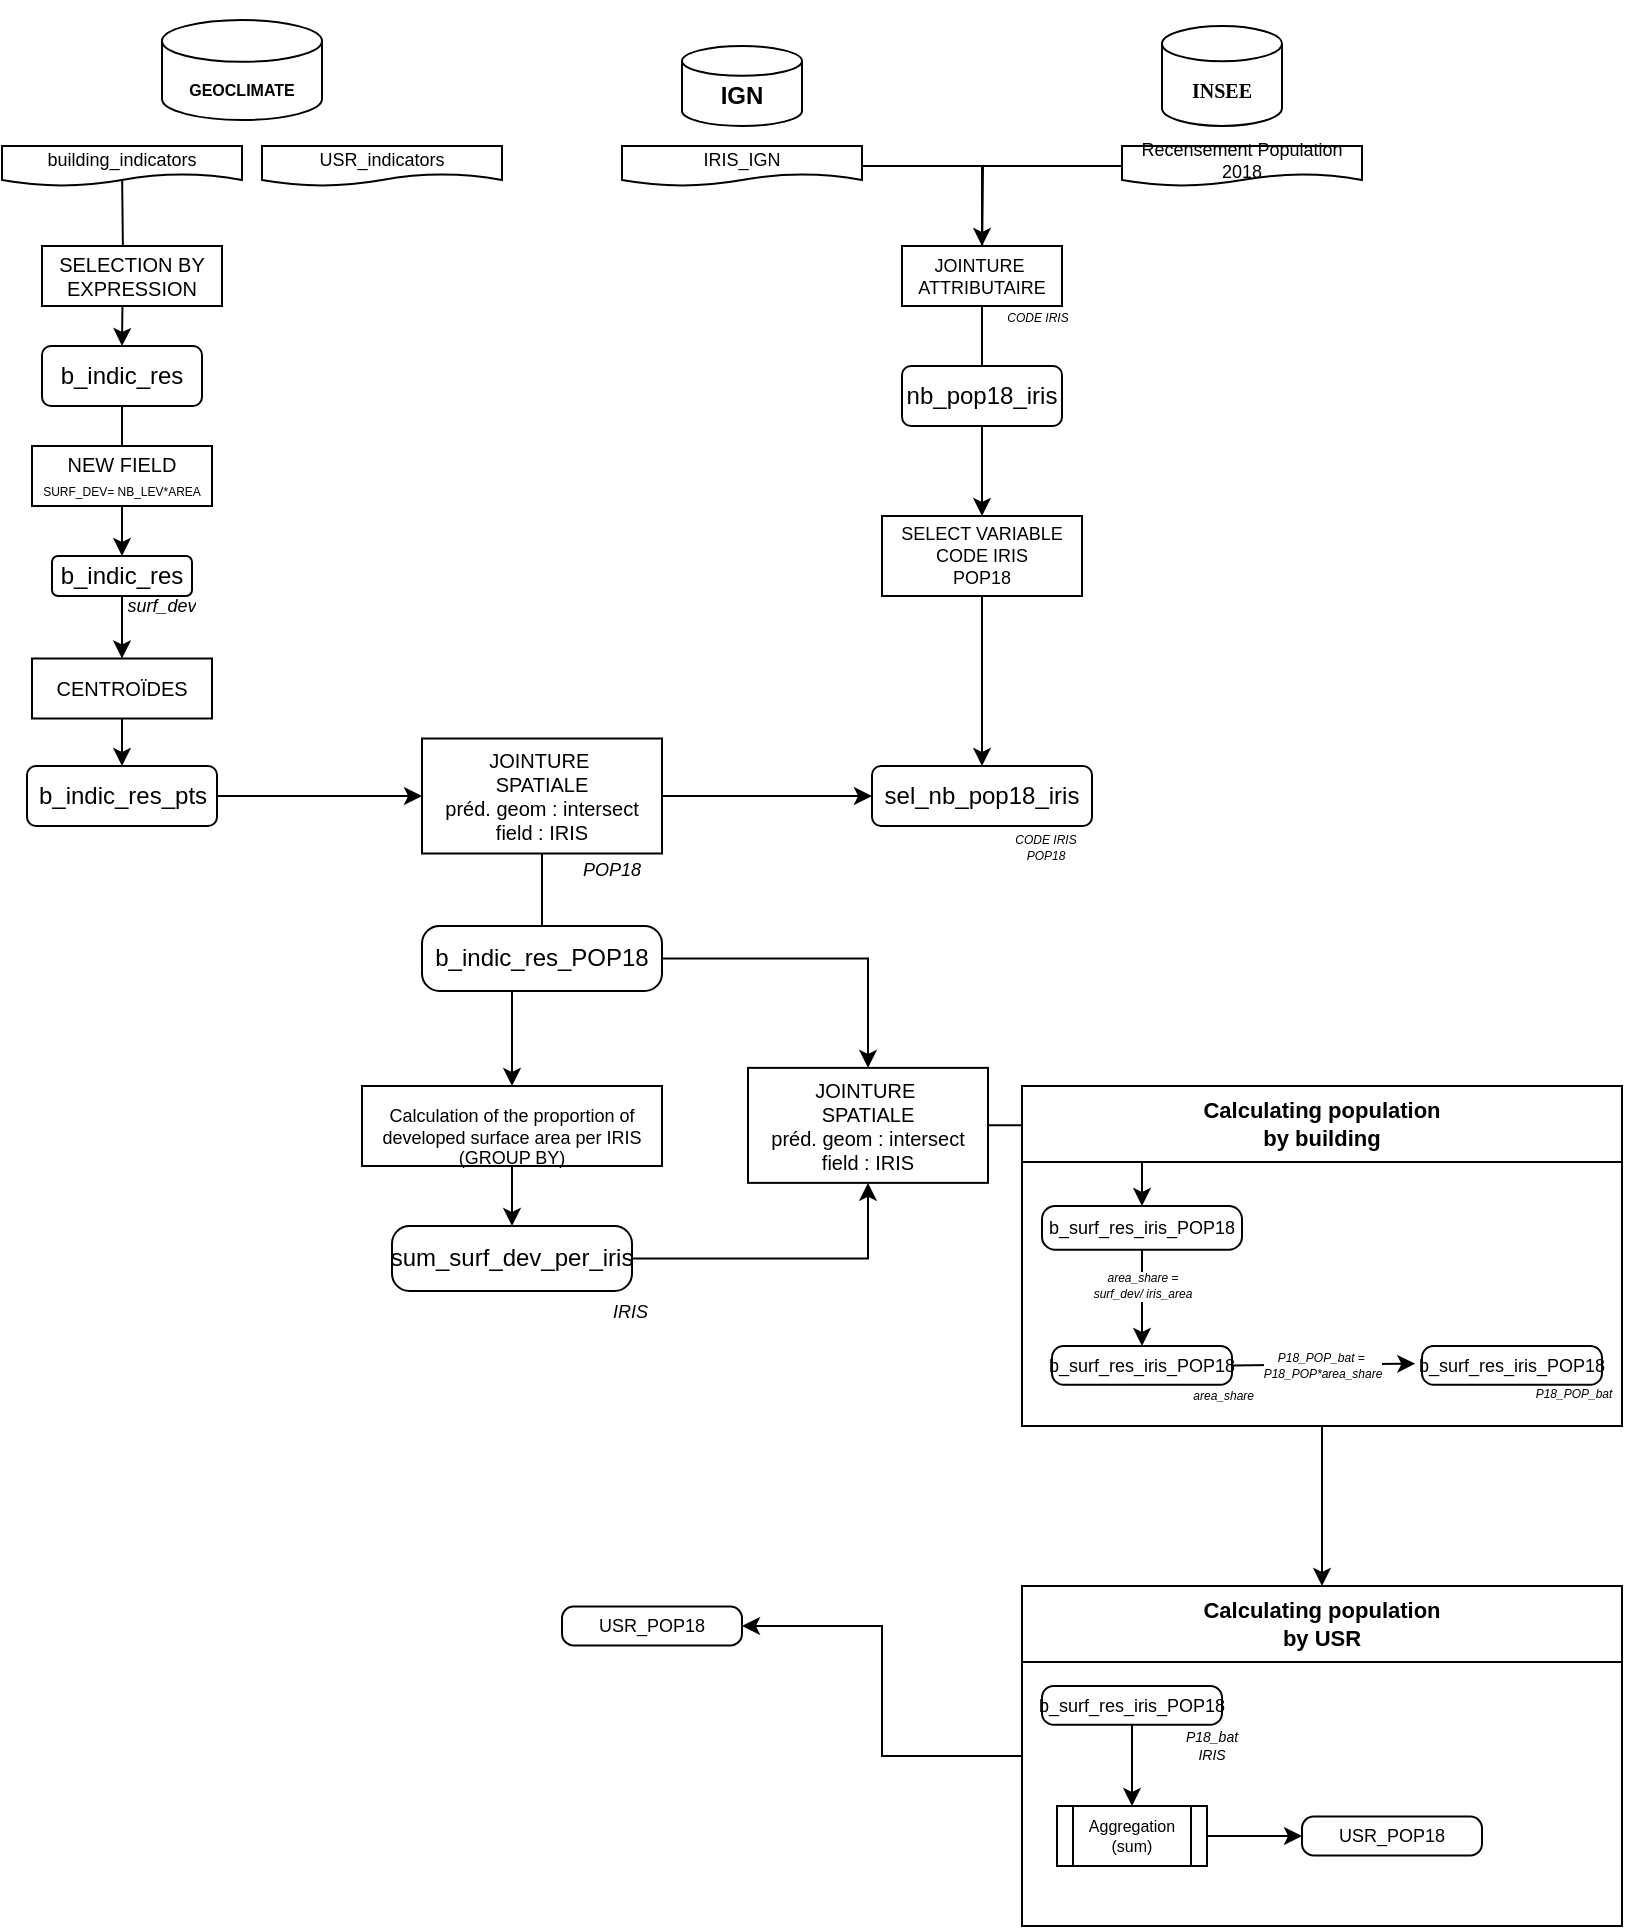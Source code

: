 <mxfile version="22.0.5" type="github">
  <diagram name="Page-1" id="6Q_v11MVusOI8KEGUY-y">
    <mxGraphModel dx="702" dy="458" grid="1" gridSize="10" guides="1" tooltips="1" connect="1" arrows="1" fold="1" page="1" pageScale="1" pageWidth="827" pageHeight="1169" math="0" shadow="0">
      <root>
        <mxCell id="0" />
        <mxCell id="1" parent="0" />
        <mxCell id="G6dlxn9vaW5dpZN2eIB4-5" value="" style="shape=cylinder3;whiteSpace=wrap;html=1;boundedLbl=1;backgroundOutline=1;size=8.828;" parent="1" vertex="1">
          <mxGeometry x="590" y="20" width="60" height="50" as="geometry" />
        </mxCell>
        <mxCell id="Mw2ju2tNek2klTTq5CAW-1" value="&lt;h2 style=&quot;font-size: 10px;&quot;&gt;INSEE&lt;/h2&gt;" style="text;strokeColor=none;align=center;fillColor=none;html=1;verticalAlign=middle;whiteSpace=wrap;rounded=0;fontFamily=Verdana;fontSize=10;fontStyle=1" parent="1" vertex="1">
          <mxGeometry x="590" y="37" width="60" height="30" as="geometry" />
        </mxCell>
        <mxCell id="Mw2ju2tNek2klTTq5CAW-10" value="USR_indicators" style="shape=document;whiteSpace=wrap;html=1;boundedLbl=1;fontSize=9;" parent="1" vertex="1">
          <mxGeometry x="140" y="80" width="120" height="20" as="geometry" />
        </mxCell>
        <mxCell id="Mw2ju2tNek2klTTq5CAW-34" value="" style="edgeStyle=orthogonalEdgeStyle;rounded=0;orthogonalLoop=1;jettySize=auto;html=1;" parent="1" target="Mw2ju2tNek2klTTq5CAW-18" edge="1">
          <mxGeometry relative="1" as="geometry">
            <mxPoint x="70" y="90" as="sourcePoint" />
          </mxGeometry>
        </mxCell>
        <mxCell id="Mw2ju2tNek2klTTq5CAW-12" value="building_indicators" style="shape=document;whiteSpace=wrap;html=1;boundedLbl=1;fontSize=9;" parent="1" vertex="1">
          <mxGeometry x="10" y="80" width="120" height="20" as="geometry" />
        </mxCell>
        <mxCell id="Mw2ju2tNek2klTTq5CAW-15" value="" style="group" parent="1" vertex="1" connectable="0">
          <mxGeometry x="50" y="7" width="120" height="60" as="geometry" />
        </mxCell>
        <object label="" placeholders="1" id="G6dlxn9vaW5dpZN2eIB4-1">
          <mxCell style="shape=cylinder3;whiteSpace=wrap;html=1;boundedLbl=1;backgroundOutline=1;size=10.448;fontFamily=Garamond;" parent="Mw2ju2tNek2klTTq5CAW-15" vertex="1">
            <mxGeometry x="40" y="10" width="80" height="50" as="geometry" />
          </mxCell>
        </object>
        <mxCell id="Mw2ju2tNek2klTTq5CAW-2" value="GEOCLIMATE" style="text;strokeColor=none;align=center;fillColor=none;html=1;verticalAlign=middle;whiteSpace=wrap;rounded=0;fontSize=8;fontStyle=1" parent="Mw2ju2tNek2klTTq5CAW-15" vertex="1">
          <mxGeometry x="50" y="30" width="60" height="30" as="geometry" />
        </mxCell>
        <mxCell id="Mw2ju2tNek2klTTq5CAW-72" value="" style="edgeStyle=orthogonalEdgeStyle;rounded=0;orthogonalLoop=1;jettySize=auto;html=1;" parent="1" source="Mw2ju2tNek2klTTq5CAW-17" target="Mw2ju2tNek2klTTq5CAW-43" edge="1">
          <mxGeometry relative="1" as="geometry" />
        </mxCell>
        <mxCell id="Mw2ju2tNek2klTTq5CAW-17" value="CENTROÏDES" style="rounded=0;whiteSpace=wrap;html=1;fontSize=10;" parent="1" vertex="1">
          <mxGeometry x="25" y="336.25" width="90" height="30" as="geometry" />
        </mxCell>
        <mxCell id="Mw2ju2tNek2klTTq5CAW-50" value="" style="edgeStyle=orthogonalEdgeStyle;rounded=0;orthogonalLoop=1;jettySize=auto;html=1;entryX=0.5;entryY=0;entryDx=0;entryDy=0;" parent="1" source="Mw2ju2tNek2klTTq5CAW-18" target="Mw2ju2tNek2klTTq5CAW-20" edge="1">
          <mxGeometry relative="1" as="geometry">
            <mxPoint x="130" y="270" as="targetPoint" />
          </mxGeometry>
        </mxCell>
        <mxCell id="Mw2ju2tNek2klTTq5CAW-18" value="b_indic_res" style="rounded=1;whiteSpace=wrap;html=1;" parent="1" vertex="1">
          <mxGeometry x="30" y="180" width="80" height="30" as="geometry" />
        </mxCell>
        <mxCell id="Mw2ju2tNek2klTTq5CAW-19" value="&lt;div style=&quot;font-size: 10px;&quot;&gt;NEW FIELD&lt;/div&gt;&lt;div style=&quot;font-size: 10px;&quot;&gt;&lt;font style=&quot;font-size: 6px;&quot;&gt;SURF_DEV= NB_LEV*AREA&lt;/font&gt;&lt;br style=&quot;font-size: 10px;&quot;&gt;&lt;/div&gt;" style="rounded=0;whiteSpace=wrap;html=1;fontSize=10;" parent="1" vertex="1">
          <mxGeometry x="25" y="230" width="90" height="30" as="geometry" />
        </mxCell>
        <mxCell id="Mw2ju2tNek2klTTq5CAW-71" value="" style="edgeStyle=orthogonalEdgeStyle;rounded=0;orthogonalLoop=1;jettySize=auto;html=1;" parent="1" source="Mw2ju2tNek2klTTq5CAW-20" target="Mw2ju2tNek2klTTq5CAW-17" edge="1">
          <mxGeometry relative="1" as="geometry" />
        </mxCell>
        <mxCell id="Mw2ju2tNek2klTTq5CAW-20" value="b_indic_res " style="rounded=1;whiteSpace=wrap;html=1;" parent="1" vertex="1">
          <mxGeometry x="35" y="285" width="70" height="20" as="geometry" />
        </mxCell>
        <mxCell id="G6dlxn9vaW5dpZN2eIB4-4" value="" style="shape=cylinder3;whiteSpace=wrap;html=1;boundedLbl=1;backgroundOutline=1;size=7.448;" parent="1" vertex="1">
          <mxGeometry x="350" y="30" width="60" height="40" as="geometry" />
        </mxCell>
        <mxCell id="Mw2ju2tNek2klTTq5CAW-3" value="IGN" style="text;strokeColor=none;align=center;fillColor=none;html=1;verticalAlign=middle;whiteSpace=wrap;rounded=0;fontStyle=1" parent="1" vertex="1">
          <mxGeometry x="350" y="40" width="60" height="30" as="geometry" />
        </mxCell>
        <mxCell id="Mw2ju2tNek2klTTq5CAW-76" style="edgeStyle=orthogonalEdgeStyle;rounded=0;orthogonalLoop=1;jettySize=auto;html=1;" parent="1" source="Mw2ju2tNek2klTTq5CAW-21" target="Mw2ju2tNek2klTTq5CAW-23" edge="1">
          <mxGeometry relative="1" as="geometry" />
        </mxCell>
        <mxCell id="Mw2ju2tNek2klTTq5CAW-21" value="IRIS_IGN" style="shape=document;whiteSpace=wrap;html=1;boundedLbl=1;fontSize=9;" parent="1" vertex="1">
          <mxGeometry x="320" y="80" width="120" height="20" as="geometry" />
        </mxCell>
        <mxCell id="Mw2ju2tNek2klTTq5CAW-77" style="edgeStyle=orthogonalEdgeStyle;rounded=0;orthogonalLoop=1;jettySize=auto;html=1;" parent="1" source="Mw2ju2tNek2klTTq5CAW-22" edge="1">
          <mxGeometry relative="1" as="geometry">
            <mxPoint x="500" y="140" as="targetPoint" />
          </mxGeometry>
        </mxCell>
        <mxCell id="Mw2ju2tNek2klTTq5CAW-22" value="Recensement Population 2018" style="shape=document;whiteSpace=wrap;html=1;boundedLbl=1;fontSize=9;" parent="1" vertex="1">
          <mxGeometry x="570" y="80" width="120" height="20" as="geometry" />
        </mxCell>
        <mxCell id="Mw2ju2tNek2klTTq5CAW-105" value="" style="edgeStyle=orthogonalEdgeStyle;rounded=0;orthogonalLoop=1;jettySize=auto;html=1;" parent="1" source="Mw2ju2tNek2klTTq5CAW-23" target="Mw2ju2tNek2klTTq5CAW-104" edge="1">
          <mxGeometry relative="1" as="geometry" />
        </mxCell>
        <mxCell id="Mw2ju2tNek2klTTq5CAW-23" value="&lt;div&gt;JOINTURE&amp;nbsp;&lt;/div&gt;&lt;div&gt;ATTRIBUTAIRE&lt;/div&gt;" style="rounded=0;whiteSpace=wrap;html=1;fontSize=9;" parent="1" vertex="1">
          <mxGeometry x="460" y="130" width="80" height="30" as="geometry" />
        </mxCell>
        <mxCell id="Mw2ju2tNek2klTTq5CAW-25" value="nb_pop18_iris" style="rounded=1;whiteSpace=wrap;html=1;" parent="1" vertex="1">
          <mxGeometry x="460" y="190" width="80" height="30" as="geometry" />
        </mxCell>
        <mxCell id="Mw2ju2tNek2klTTq5CAW-37" value="SELECTION BY EXPRESSION" style="rounded=0;whiteSpace=wrap;html=1;fontSize=10;" parent="1" vertex="1">
          <mxGeometry x="30" y="130" width="90" height="30" as="geometry" />
        </mxCell>
        <mxCell id="Mw2ju2tNek2klTTq5CAW-107" value="" style="edgeStyle=orthogonalEdgeStyle;rounded=0;orthogonalLoop=1;jettySize=auto;html=1;" parent="1" source="Mw2ju2tNek2klTTq5CAW-43" target="Mw2ju2tNek2klTTq5CAW-60" edge="1">
          <mxGeometry relative="1" as="geometry" />
        </mxCell>
        <mxCell id="Mw2ju2tNek2klTTq5CAW-43" value="b_indic_res_pts" style="rounded=1;whiteSpace=wrap;html=1;" parent="1" vertex="1">
          <mxGeometry x="22.5" y="390" width="95" height="30" as="geometry" />
        </mxCell>
        <mxCell id="Mw2ju2tNek2klTTq5CAW-109" value="" style="edgeStyle=orthogonalEdgeStyle;rounded=0;orthogonalLoop=1;jettySize=auto;html=1;" parent="1" source="Mw2ju2tNek2klTTq5CAW-60" target="Mw2ju2tNek2klTTq5CAW-80" edge="1">
          <mxGeometry relative="1" as="geometry" />
        </mxCell>
        <mxCell id="Mw2ju2tNek2klTTq5CAW-60" value="&lt;div style=&quot;font-size: 10px;&quot;&gt;JOINTURE&amp;nbsp;&lt;/div&gt;&lt;div style=&quot;font-size: 10px;&quot;&gt;SPATIALE&lt;/div&gt;&lt;div style=&quot;font-size: 10px;&quot;&gt;préd. geom : intersect&lt;/div&gt;&lt;div style=&quot;font-size: 10px;&quot;&gt;field : IRIS&lt;br&gt;&lt;/div&gt;" style="whiteSpace=wrap;html=1;rounded=1;arcSize=0;fontSize=10;" parent="1" vertex="1">
          <mxGeometry x="220" y="376.25" width="120" height="57.5" as="geometry" />
        </mxCell>
        <UserObject label="&lt;div style=&quot;font-size: 6px;&quot;&gt;CODE IRIS&lt;/div&gt;" placeholders="1" name="Variable" id="Mw2ju2tNek2klTTq5CAW-63">
          <mxCell style="text;html=1;strokeColor=none;fillColor=none;align=center;verticalAlign=middle;whiteSpace=wrap;overflow=hidden;fontStyle=2;fontSize=6;" parent="1" vertex="1">
            <mxGeometry x="503" y="156" width="50" height="20" as="geometry" />
          </mxCell>
        </UserObject>
        <UserObject label="surf_dev" placeholders="1" name="Variable" id="Mw2ju2tNek2klTTq5CAW-64">
          <mxCell style="text;html=1;strokeColor=none;fillColor=none;align=center;verticalAlign=middle;whiteSpace=wrap;overflow=hidden;fontStyle=2;fontSize=9;" parent="1" vertex="1">
            <mxGeometry x="65" y="300" width="50" height="20" as="geometry" />
          </mxCell>
        </UserObject>
        <mxCell id="Mw2ju2tNek2klTTq5CAW-110" value="" style="edgeStyle=orthogonalEdgeStyle;rounded=0;orthogonalLoop=1;jettySize=auto;html=1;" parent="1" source="Mw2ju2tNek2klTTq5CAW-69" target="Mw2ju2tNek2klTTq5CAW-89" edge="1">
          <mxGeometry relative="1" as="geometry" />
        </mxCell>
        <mxCell id="Mw2ju2tNek2klTTq5CAW-69" value="b_indic_res_POP18" style="whiteSpace=wrap;html=1;fontSize=12;rounded=1;arcSize=27;" parent="1" vertex="1">
          <mxGeometry x="220" y="470" width="120" height="32.5" as="geometry" />
        </mxCell>
        <UserObject label="&lt;div&gt;POP18&lt;br&gt;&lt;/div&gt;" placeholders="1" name="Variable" id="Mw2ju2tNek2klTTq5CAW-75">
          <mxCell style="text;html=1;strokeColor=none;fillColor=none;align=center;verticalAlign=middle;whiteSpace=wrap;overflow=hidden;fontStyle=2;fontSize=9;" parent="1" vertex="1">
            <mxGeometry x="290" y="433.75" width="50" height="16.25" as="geometry" />
          </mxCell>
        </UserObject>
        <mxCell id="Mw2ju2tNek2klTTq5CAW-111" value="" style="edgeStyle=orthogonalEdgeStyle;rounded=0;orthogonalLoop=1;jettySize=auto;html=1;" parent="1" source="Mw2ju2tNek2klTTq5CAW-80" target="Mw2ju2tNek2klTTq5CAW-87" edge="1">
          <mxGeometry relative="1" as="geometry" />
        </mxCell>
        <mxCell id="Mw2ju2tNek2klTTq5CAW-80" value="&lt;div&gt;&lt;br&gt;&lt;/div&gt;&lt;div&gt;Calculation of the proportion of developed surface area per IRIS&lt;/div&gt;&lt;div&gt;(GROUP BY)&lt;/div&gt;" style="rounded=0;whiteSpace=wrap;html=1;fontSize=9;" parent="1" vertex="1">
          <mxGeometry x="190" y="550" width="150" height="40" as="geometry" />
        </mxCell>
        <UserObject label="&lt;div&gt;&amp;nbsp;IRIS&lt;/div&gt;" placeholders="1" name="Variable" id="Mw2ju2tNek2klTTq5CAW-81">
          <mxCell style="text;html=1;strokeColor=none;fillColor=none;align=center;verticalAlign=middle;whiteSpace=wrap;overflow=hidden;fontStyle=2;fontSize=9;" parent="1" vertex="1">
            <mxGeometry x="306" y="652.5" width="34" height="20" as="geometry" />
          </mxCell>
        </UserObject>
        <mxCell id="Mw2ju2tNek2klTTq5CAW-112" value="" style="edgeStyle=orthogonalEdgeStyle;rounded=0;orthogonalLoop=1;jettySize=auto;html=1;" parent="1" source="Mw2ju2tNek2klTTq5CAW-87" target="Mw2ju2tNek2klTTq5CAW-89" edge="1">
          <mxGeometry relative="1" as="geometry" />
        </mxCell>
        <mxCell id="Mw2ju2tNek2klTTq5CAW-87" value="sum_surf_dev_per_iris" style="whiteSpace=wrap;html=1;fontSize=12;rounded=1;arcSize=27;" parent="1" vertex="1">
          <mxGeometry x="205" y="620" width="120" height="32.5" as="geometry" />
        </mxCell>
        <mxCell id="Mw2ju2tNek2klTTq5CAW-114" value="" style="edgeStyle=orthogonalEdgeStyle;rounded=0;orthogonalLoop=1;jettySize=auto;html=1;" parent="1" source="Mw2ju2tNek2klTTq5CAW-89" target="Mw2ju2tNek2klTTq5CAW-113" edge="1">
          <mxGeometry relative="1" as="geometry" />
        </mxCell>
        <mxCell id="Mw2ju2tNek2klTTq5CAW-89" value="&lt;div style=&quot;font-size: 10px;&quot;&gt;JOINTURE&amp;nbsp;&lt;/div&gt;&lt;div style=&quot;font-size: 10px;&quot;&gt;SPATIALE&lt;/div&gt;&lt;div style=&quot;font-size: 10px;&quot;&gt;préd. geom : intersect&lt;/div&gt;&lt;div style=&quot;font-size: 10px;&quot;&gt;field : IRIS&lt;br&gt;&lt;/div&gt;" style="whiteSpace=wrap;html=1;rounded=1;arcSize=0;fontSize=10;" parent="1" vertex="1">
          <mxGeometry x="383" y="540.94" width="120" height="57.5" as="geometry" />
        </mxCell>
        <mxCell id="Mw2ju2tNek2klTTq5CAW-106" value="" style="edgeStyle=orthogonalEdgeStyle;rounded=0;orthogonalLoop=1;jettySize=auto;html=1;" parent="1" source="Mw2ju2tNek2klTTq5CAW-104" target="Mw2ju2tNek2klTTq5CAW-29" edge="1">
          <mxGeometry relative="1" as="geometry" />
        </mxCell>
        <mxCell id="Mw2ju2tNek2klTTq5CAW-104" value="&lt;div style=&quot;font-size: 9px;&quot;&gt;SELECT VARIABLE&lt;/div&gt;&lt;div style=&quot;font-size: 9px;&quot;&gt;CODE IRIS&lt;/div&gt;&lt;div style=&quot;font-size: 9px;&quot;&gt;POP18&lt;br style=&quot;font-size: 9px;&quot;&gt;&lt;/div&gt;" style="rounded=0;whiteSpace=wrap;html=1;fontSize=9;" parent="1" vertex="1">
          <mxGeometry x="450" y="265" width="100" height="40" as="geometry" />
        </mxCell>
        <mxCell id="Mw2ju2tNek2klTTq5CAW-95" value="" style="group" parent="1" vertex="1" connectable="0">
          <mxGeometry x="442.5" y="370" width="115" height="50" as="geometry" />
        </mxCell>
        <mxCell id="Mw2ju2tNek2klTTq5CAW-29" value="sel_nb_pop18_iris" style="rounded=1;whiteSpace=wrap;html=1;" parent="Mw2ju2tNek2klTTq5CAW-95" vertex="1">
          <mxGeometry x="2.5" y="20" width="110" height="30" as="geometry" />
        </mxCell>
        <UserObject label="&lt;div style=&quot;font-size: 6px;&quot;&gt;CODE IRIS&lt;/div&gt;&lt;div style=&quot;font-size: 6px;&quot;&gt;POP18&lt;br style=&quot;font-size: 6px;&quot;&gt;&lt;/div&gt;" placeholders="1" name="Variable" id="Mw2ju2tNek2klTTq5CAW-62">
          <mxCell style="text;html=1;strokeColor=none;fillColor=none;align=center;verticalAlign=middle;whiteSpace=wrap;overflow=hidden;fontStyle=2;fontSize=6;rotation=0;" parent="1" vertex="1">
            <mxGeometry x="507.5" y="421.25" width="47.5" height="20" as="geometry" />
          </mxCell>
        </UserObject>
        <mxCell id="DZ2fzZxAfeHNdL0gJQnb-27" value="" style="edgeStyle=orthogonalEdgeStyle;rounded=0;orthogonalLoop=1;jettySize=auto;html=1;" parent="1" source="5yWjLuwTh8A11MtRIoPg-8" target="DZ2fzZxAfeHNdL0gJQnb-17" edge="1">
          <mxGeometry relative="1" as="geometry" />
        </mxCell>
        <mxCell id="5yWjLuwTh8A11MtRIoPg-8" value="&lt;div style=&quot;font-size: 11px;&quot;&gt;Calculating population&lt;/div&gt;&lt;div style=&quot;font-size: 11px;&quot;&gt;by building&lt;/div&gt;" style="swimlane;whiteSpace=wrap;html=1;startSize=38;fontSize=11;" parent="1" vertex="1">
          <mxGeometry x="520" y="550" width="300" height="170" as="geometry">
            <mxRectangle x="520" y="550" width="160" height="40" as="alternateBounds" />
          </mxGeometry>
        </mxCell>
        <mxCell id="Mw2ju2tNek2klTTq5CAW-113" value="b_surf_res_iris_POP18" style="whiteSpace=wrap;html=1;rounded=1;arcSize=30;fontSize=9;" parent="5yWjLuwTh8A11MtRIoPg-8" vertex="1">
          <mxGeometry x="10" y="60" width="100" height="21.88" as="geometry" />
        </mxCell>
        <mxCell id="5yWjLuwTh8A11MtRIoPg-4" value="b_surf_res_iris_POP18" style="whiteSpace=wrap;html=1;rounded=1;arcSize=30;fontSize=9;" parent="5yWjLuwTh8A11MtRIoPg-8" vertex="1">
          <mxGeometry x="15" y="130" width="90" height="19.38" as="geometry" />
        </mxCell>
        <mxCell id="5yWjLuwTh8A11MtRIoPg-19" value="" style="endArrow=classic;html=1;rounded=0;exitX=0.5;exitY=1;exitDx=0;exitDy=0;entryX=0.5;entryY=0;entryDx=0;entryDy=0;" parent="5yWjLuwTh8A11MtRIoPg-8" source="Mw2ju2tNek2klTTq5CAW-113" target="5yWjLuwTh8A11MtRIoPg-4" edge="1">
          <mxGeometry relative="1" as="geometry">
            <mxPoint x="-27.5" y="80" as="sourcePoint" />
            <mxPoint x="72.5" y="80" as="targetPoint" />
            <Array as="points" />
          </mxGeometry>
        </mxCell>
        <mxCell id="5yWjLuwTh8A11MtRIoPg-20" value="&lt;div style=&quot;font-size: 6px;&quot;&gt;&lt;font style=&quot;font-size: 6px;&quot; face=&quot;Helvetica&quot;&gt;&lt;i style=&quot;font-size: 6px;&quot;&gt;area_share&lt;/i&gt; = &lt;br style=&quot;font-size: 6px;&quot;&gt;&lt;/font&gt;&lt;/div&gt;&lt;div style=&quot;font-size: 6px;&quot;&gt;&lt;font style=&quot;font-size: 6px;&quot; face=&quot;Helvetica&quot;&gt;&lt;i style=&quot;font-size: 6px;&quot;&gt;surf_dev/ iris_area&lt;/i&gt;&lt;/font&gt;&lt;/div&gt;" style="edgeLabel;resizable=0;html=1;align=center;verticalAlign=middle;fontSize=6;" parent="5yWjLuwTh8A11MtRIoPg-19" connectable="0" vertex="1">
          <mxGeometry relative="1" as="geometry">
            <mxPoint y="-6" as="offset" />
          </mxGeometry>
        </mxCell>
        <UserObject label="&lt;div style=&quot;font-size: 6px;&quot;&gt;&amp;nbsp;area_share&lt;/div&gt;" placeholders="1" name="Variable" id="DZ2fzZxAfeHNdL0gJQnb-1">
          <mxCell style="text;html=1;strokeColor=none;fillColor=none;align=center;verticalAlign=middle;whiteSpace=wrap;overflow=hidden;fontStyle=2;fontSize=6;" parent="5yWjLuwTh8A11MtRIoPg-8" vertex="1">
            <mxGeometry x="80" y="149.38" width="40" height="10.62" as="geometry" />
          </mxCell>
        </UserObject>
        <mxCell id="DZ2fzZxAfeHNdL0gJQnb-7" value="b_surf_res_iris_POP18" style="whiteSpace=wrap;html=1;rounded=1;arcSize=30;fontSize=9;" parent="5yWjLuwTh8A11MtRIoPg-8" vertex="1">
          <mxGeometry x="200" y="130" width="90" height="19.38" as="geometry" />
        </mxCell>
        <mxCell id="DZ2fzZxAfeHNdL0gJQnb-5" value="" style="endArrow=classic;html=1;rounded=0;exitX=1;exitY=0.5;exitDx=0;exitDy=0;entryX=-0.037;entryY=0.457;entryDx=0;entryDy=0;entryPerimeter=0;" parent="5yWjLuwTh8A11MtRIoPg-8" source="5yWjLuwTh8A11MtRIoPg-4" target="DZ2fzZxAfeHNdL0gJQnb-7" edge="1">
          <mxGeometry relative="1" as="geometry">
            <mxPoint x="110" y="140" as="sourcePoint" />
            <mxPoint x="160" y="140" as="targetPoint" />
          </mxGeometry>
        </mxCell>
        <mxCell id="DZ2fzZxAfeHNdL0gJQnb-10" value="&lt;div style=&quot;font-size: 6px;&quot;&gt;&lt;font style=&quot;font-size: 6px;&quot; face=&quot;Helvetica&quot;&gt;&lt;i style=&quot;font-size: 6px;&quot;&gt;P18_POP_bat =&amp;nbsp;&lt;/i&gt;&lt;/font&gt;&lt;/div&gt;&lt;div style=&quot;font-size: 6px;&quot;&gt;&lt;font style=&quot;font-size: 6px;&quot; face=&quot;Helvetica&quot;&gt;&lt;i style=&quot;font-size: 6px;&quot;&gt;P18_POP*area_share&lt;/i&gt;&lt;/font&gt;&lt;/div&gt;" style="edgeLabel;resizable=0;html=1;align=center;verticalAlign=middle;fontSize=6;" parent="5yWjLuwTh8A11MtRIoPg-8" connectable="0" vertex="1">
          <mxGeometry x="150" y="139.69" as="geometry" />
        </mxCell>
        <mxCell id="DZ2fzZxAfeHNdL0gJQnb-12" value="&#xa;&lt;font style=&quot;font-size: 6px;&quot; face=&quot;Helvetica&quot;&gt;&lt;i style=&quot;font-size: 6px;&quot;&gt;P18_POP_bat&lt;/i&gt;&lt;/font&gt;&#xa;&#xa;" style="text;html=1;strokeColor=none;fillColor=none;align=center;verticalAlign=middle;whiteSpace=wrap;rounded=0;fontSize=6;" parent="5yWjLuwTh8A11MtRIoPg-8" vertex="1">
          <mxGeometry x="256" y="153" width="40" height="10" as="geometry" />
        </mxCell>
        <mxCell id="5yWjLuwTh8A11MtRIoPg-14" value="" style="endArrow=classic;html=1;rounded=0;exitX=1;exitY=0.5;exitDx=0;exitDy=0;entryX=0;entryY=0.5;entryDx=0;entryDy=0;" parent="1" source="Mw2ju2tNek2klTTq5CAW-60" target="Mw2ju2tNek2klTTq5CAW-29" edge="1">
          <mxGeometry relative="1" as="geometry">
            <mxPoint x="330" y="400" as="sourcePoint" />
            <mxPoint x="430" y="400" as="targetPoint" />
          </mxGeometry>
        </mxCell>
        <mxCell id="DZ2fzZxAfeHNdL0gJQnb-53" style="edgeStyle=orthogonalEdgeStyle;rounded=0;orthogonalLoop=1;jettySize=auto;html=1;entryX=1;entryY=0.5;entryDx=0;entryDy=0;" parent="1" source="DZ2fzZxAfeHNdL0gJQnb-17" target="DZ2fzZxAfeHNdL0gJQnb-44" edge="1">
          <mxGeometry relative="1" as="geometry" />
        </mxCell>
        <mxCell id="DZ2fzZxAfeHNdL0gJQnb-17" value="&lt;div style=&quot;font-size: 11px;&quot;&gt;Calculating population&lt;/div&gt;&lt;div style=&quot;font-size: 11px;&quot;&gt;by USR&lt;/div&gt;" style="swimlane;whiteSpace=wrap;html=1;startSize=38;fontSize=11;" parent="1" vertex="1">
          <mxGeometry x="520" y="800" width="300" height="170" as="geometry">
            <mxRectangle x="520" y="800" width="160" height="40" as="alternateBounds" />
          </mxGeometry>
        </mxCell>
        <mxCell id="DZ2fzZxAfeHNdL0gJQnb-40" value="" style="edgeStyle=orthogonalEdgeStyle;rounded=0;orthogonalLoop=1;jettySize=auto;html=1;" parent="DZ2fzZxAfeHNdL0gJQnb-17" source="DZ2fzZxAfeHNdL0gJQnb-34" target="DZ2fzZxAfeHNdL0gJQnb-39" edge="1">
          <mxGeometry relative="1" as="geometry" />
        </mxCell>
        <mxCell id="DZ2fzZxAfeHNdL0gJQnb-34" value="b_surf_res_iris_POP18" style="whiteSpace=wrap;html=1;rounded=1;arcSize=30;fontSize=9;" parent="DZ2fzZxAfeHNdL0gJQnb-17" vertex="1">
          <mxGeometry x="10" y="50" width="90" height="19.38" as="geometry" />
        </mxCell>
        <mxCell id="DZ2fzZxAfeHNdL0gJQnb-38" value="&lt;div style=&quot;font-size: 7px;&quot;&gt;P18_bat&lt;/div&gt;&lt;div style=&quot;font-size: 7px;&quot;&gt;IRIS&lt;br style=&quot;font-size: 7px;&quot;&gt;&lt;/div&gt;" style="text;html=1;strokeColor=none;fillColor=none;align=center;verticalAlign=middle;whiteSpace=wrap;rounded=0;fontSize=7;fontStyle=2" parent="DZ2fzZxAfeHNdL0gJQnb-17" vertex="1">
          <mxGeometry x="80" y="69.38" width="30" height="20.62" as="geometry" />
        </mxCell>
        <mxCell id="DZ2fzZxAfeHNdL0gJQnb-41" value="" style="edgeStyle=orthogonalEdgeStyle;rounded=0;orthogonalLoop=1;jettySize=auto;html=1;" parent="DZ2fzZxAfeHNdL0gJQnb-17" source="DZ2fzZxAfeHNdL0gJQnb-39" target="DZ2fzZxAfeHNdL0gJQnb-33" edge="1">
          <mxGeometry relative="1" as="geometry" />
        </mxCell>
        <mxCell id="DZ2fzZxAfeHNdL0gJQnb-39" value="&lt;div style=&quot;font-size: 8px;&quot;&gt;Aggregation&lt;/div&gt;&lt;div style=&quot;font-size: 8px;&quot;&gt;(sum)&lt;br style=&quot;font-size: 8px;&quot;&gt;&lt;/div&gt;" style="shape=process;whiteSpace=wrap;html=1;backgroundOutline=1;fontSize=8;" parent="DZ2fzZxAfeHNdL0gJQnb-17" vertex="1">
          <mxGeometry x="17.5" y="110" width="75" height="30" as="geometry" />
        </mxCell>
        <mxCell id="DZ2fzZxAfeHNdL0gJQnb-33" value="USR_POP18" style="whiteSpace=wrap;html=1;rounded=1;arcSize=30;fontSize=9;" parent="DZ2fzZxAfeHNdL0gJQnb-17" vertex="1">
          <mxGeometry x="140" y="115.31" width="90" height="19.38" as="geometry" />
        </mxCell>
        <mxCell id="DZ2fzZxAfeHNdL0gJQnb-44" value="USR_POP18" style="whiteSpace=wrap;html=1;rounded=1;arcSize=30;fontSize=9;" parent="1" vertex="1">
          <mxGeometry x="290" y="810.31" width="90" height="19.38" as="geometry" />
        </mxCell>
      </root>
    </mxGraphModel>
  </diagram>
</mxfile>
